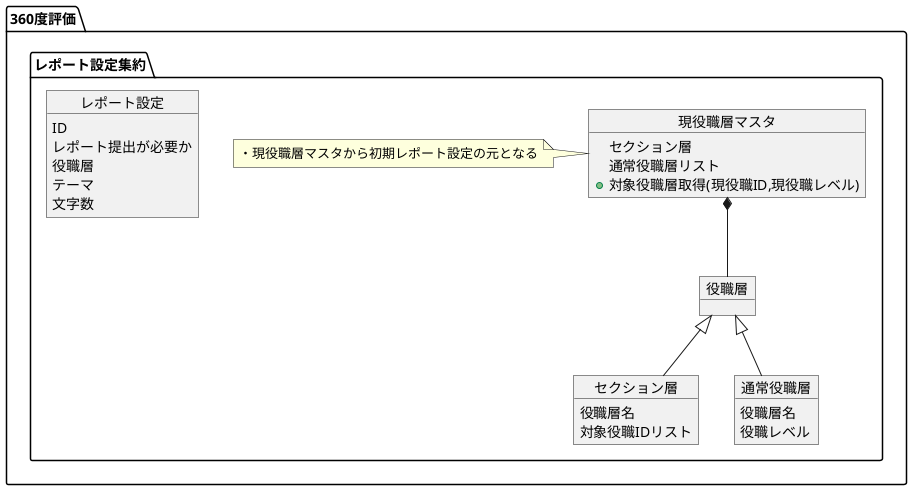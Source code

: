 @startuml
top to bottom direction

hide circle
hide method

package 360度評価 {

    
    package レポート設定集約 {
        object レポート設定{
            ID
            レポート提出が必要か
            役職層
            テーマ
            文字数
        }

        object 役職層{

        }

        object 現役職層マスタ {
            セクション層
            通常役職層リスト
            +対象役職層取得(現役職ID,現役職レベル)
        }

        object セクション層{
            役職層名
            対象役職IDリスト
        }

        object 通常役職層{
            役職層名
            役職レベル
        }
        役職層 <|-down- セクション層
        役職層 <|-down- 通常役職層
        現役職層マスタ *-down- 役職層
        note left of 現役職層マスタ
        ・現役職層マスタから初期レポート設定の元となる
        end note
    }
}
@enduml
